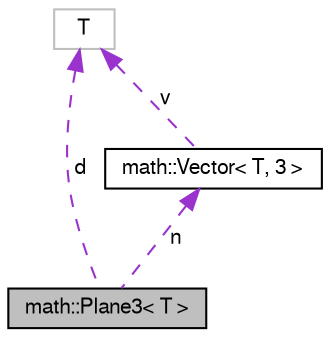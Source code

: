 digraph "math::Plane3&lt; T &gt;"
{
  edge [fontname="FreeSans",fontsize="10",labelfontname="FreeSans",labelfontsize="10"];
  node [fontname="FreeSans",fontsize="10",shape=record];
  Node0 [label="math::Plane3\< T \>",height=0.2,width=0.4,color="black", fillcolor="grey75", style="filled", fontcolor="black"];
  Node1 -> Node0 [dir="back",color="darkorchid3",fontsize="10",style="dashed",label=" n" ,fontname="FreeSans"];
  Node1 [label="math::Vector\< T, 3 \>",height=0.2,width=0.4,color="black", fillcolor="white", style="filled",URL="$classmath_1_1_vector.html"];
  Node2 -> Node1 [dir="back",color="darkorchid3",fontsize="10",style="dashed",label=" v" ,fontname="FreeSans"];
  Node2 [label="T",height=0.2,width=0.4,color="grey75", fillcolor="white", style="filled"];
  Node2 -> Node0 [dir="back",color="darkorchid3",fontsize="10",style="dashed",label=" d" ,fontname="FreeSans"];
}
